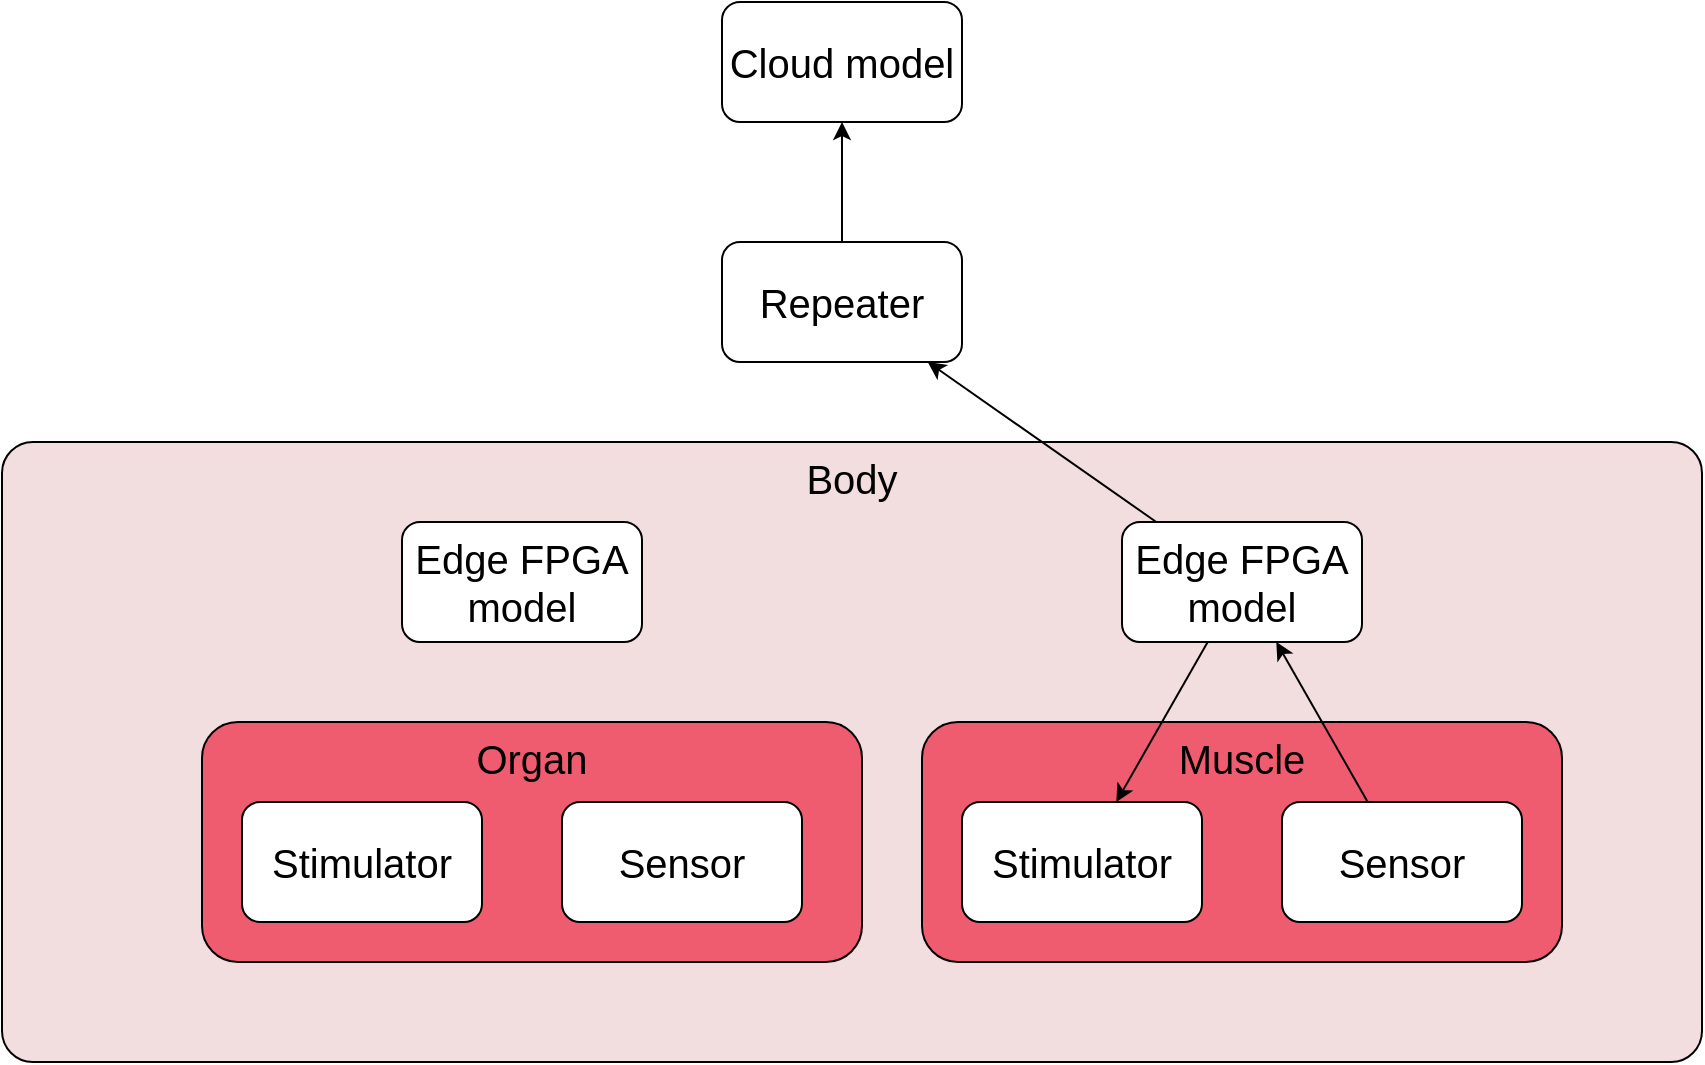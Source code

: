 <mxfile version="20.6.2" type="device"><diagram id="LfJ5u2Dj5-ELhUjFWb07" name="Page-1"><mxGraphModel dx="998" dy="635" grid="1" gridSize="10" guides="1" tooltips="1" connect="1" arrows="1" fold="1" page="1" pageScale="1" pageWidth="850" pageHeight="1100" math="0" shadow="0"><root><mxCell id="0"/><mxCell id="tmHs9tX9sGaKcFFdxR8F-9" value="2" style="" parent="0"/><mxCell id="tmHs9tX9sGaKcFFdxR8F-10" value="Body" style="rounded=1;whiteSpace=wrap;html=1;fontSize=20;arcSize=5;verticalAlign=top;fillColor=#F2DDDF;strokeColor=default;" vertex="1" parent="tmHs9tX9sGaKcFFdxR8F-9"><mxGeometry y="240" width="850" height="310" as="geometry"/></mxCell><mxCell id="tmHs9tX9sGaKcFFdxR8F-11" value="Organ" style="rounded=1;whiteSpace=wrap;html=1;strokeColor=default;fontSize=20;fillColor=#EF5C6F;verticalAlign=top;" vertex="1" parent="tmHs9tX9sGaKcFFdxR8F-9"><mxGeometry x="100" y="380" width="330" height="120" as="geometry"/></mxCell><mxCell id="tmHs9tX9sGaKcFFdxR8F-12" value="Muscle" style="rounded=1;whiteSpace=wrap;html=1;strokeColor=default;fontSize=20;fillColor=#EF5C6F;verticalAlign=top;" vertex="1" parent="tmHs9tX9sGaKcFFdxR8F-9"><mxGeometry x="460" y="380" width="320" height="120" as="geometry"/></mxCell><mxCell id="tmHs9tX9sGaKcFFdxR8F-13" style="rounded=0;orthogonalLoop=1;jettySize=auto;html=1;fontSize=20;" edge="1" parent="tmHs9tX9sGaKcFFdxR8F-9" source="tmHs9tX9sGaKcFFdxR8F-2" target="tmHs9tX9sGaKcFFdxR8F-7"><mxGeometry relative="1" as="geometry"/></mxCell><mxCell id="tmHs9tX9sGaKcFFdxR8F-15" style="edgeStyle=none;rounded=0;orthogonalLoop=1;jettySize=auto;html=1;fontSize=20;startArrow=none;startFill=0;" edge="1" parent="tmHs9tX9sGaKcFFdxR8F-9" source="tmHs9tX9sGaKcFFdxR8F-8" target="tmHs9tX9sGaKcFFdxR8F-2"><mxGeometry relative="1" as="geometry"/></mxCell><mxCell id="tmHs9tX9sGaKcFFdxR8F-16" style="edgeStyle=none;rounded=0;orthogonalLoop=1;jettySize=auto;html=1;fontSize=20;startArrow=none;startFill=0;" edge="1" parent="tmHs9tX9sGaKcFFdxR8F-9" source="tmHs9tX9sGaKcFFdxR8F-2" target="tmHs9tX9sGaKcFFdxR8F-6"><mxGeometry relative="1" as="geometry"/></mxCell><mxCell id="tmHs9tX9sGaKcFFdxR8F-17" style="edgeStyle=none;rounded=0;orthogonalLoop=1;jettySize=auto;html=1;fontSize=20;startArrow=none;startFill=0;" edge="1" parent="tmHs9tX9sGaKcFFdxR8F-9" source="tmHs9tX9sGaKcFFdxR8F-6" target="tmHs9tX9sGaKcFFdxR8F-5"><mxGeometry relative="1" as="geometry"/></mxCell><mxCell id="1" value="1" parent="0"/><mxCell id="tmHs9tX9sGaKcFFdxR8F-1" value="Edge FPGA model" style="rounded=1;whiteSpace=wrap;html=1;fontSize=20;" vertex="1" parent="1"><mxGeometry x="200" y="280" width="120" height="60" as="geometry"/></mxCell><mxCell id="tmHs9tX9sGaKcFFdxR8F-2" value="Edge FPGA model" style="rounded=1;whiteSpace=wrap;html=1;fontSize=20;" vertex="1" parent="1"><mxGeometry x="560" y="280" width="120" height="60" as="geometry"/></mxCell><mxCell id="tmHs9tX9sGaKcFFdxR8F-3" value="Stimulator" style="rounded=1;whiteSpace=wrap;html=1;fontSize=20;" vertex="1" parent="1"><mxGeometry x="120" y="420" width="120" height="60" as="geometry"/></mxCell><mxCell id="tmHs9tX9sGaKcFFdxR8F-4" value="Sensor" style="rounded=1;whiteSpace=wrap;html=1;fontSize=20;" vertex="1" parent="1"><mxGeometry x="280" y="420" width="120" height="60" as="geometry"/></mxCell><mxCell id="tmHs9tX9sGaKcFFdxR8F-5" value="Cloud model" style="rounded=1;whiteSpace=wrap;html=1;fontSize=20;" vertex="1" parent="1"><mxGeometry x="360" y="20" width="120" height="60" as="geometry"/></mxCell><mxCell id="tmHs9tX9sGaKcFFdxR8F-6" value="Repeater" style="rounded=1;whiteSpace=wrap;html=1;fontSize=20;" vertex="1" parent="1"><mxGeometry x="360" y="140" width="120" height="60" as="geometry"/></mxCell><mxCell id="tmHs9tX9sGaKcFFdxR8F-7" value="Stimulator" style="rounded=1;whiteSpace=wrap;html=1;fontSize=20;" vertex="1" parent="1"><mxGeometry x="480" y="420" width="120" height="60" as="geometry"/></mxCell><mxCell id="tmHs9tX9sGaKcFFdxR8F-8" value="Sensor" style="rounded=1;whiteSpace=wrap;html=1;fontSize=20;" vertex="1" parent="1"><mxGeometry x="640" y="420" width="120" height="60" as="geometry"/></mxCell></root></mxGraphModel></diagram></mxfile>